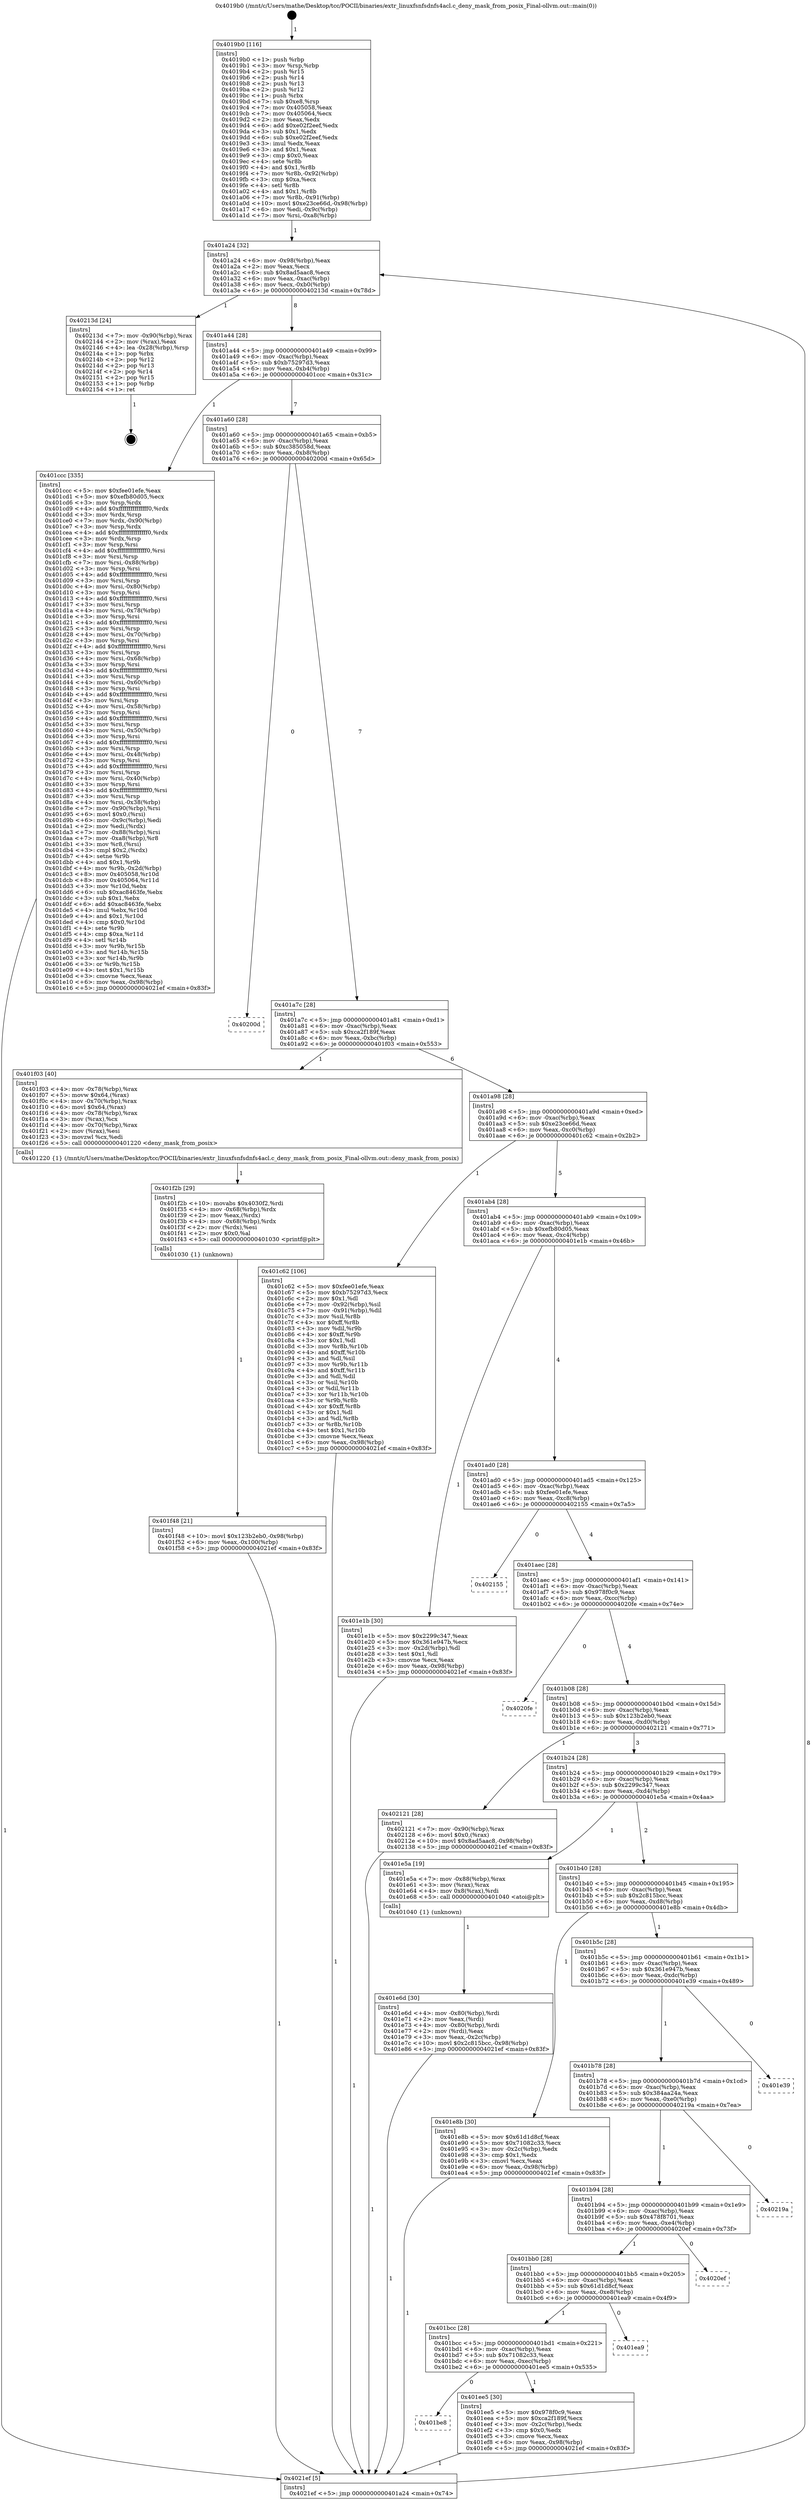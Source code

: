 digraph "0x4019b0" {
  label = "0x4019b0 (/mnt/c/Users/mathe/Desktop/tcc/POCII/binaries/extr_linuxfsnfsdnfs4acl.c_deny_mask_from_posix_Final-ollvm.out::main(0))"
  labelloc = "t"
  node[shape=record]

  Entry [label="",width=0.3,height=0.3,shape=circle,fillcolor=black,style=filled]
  "0x401a24" [label="{
     0x401a24 [32]\l
     | [instrs]\l
     &nbsp;&nbsp;0x401a24 \<+6\>: mov -0x98(%rbp),%eax\l
     &nbsp;&nbsp;0x401a2a \<+2\>: mov %eax,%ecx\l
     &nbsp;&nbsp;0x401a2c \<+6\>: sub $0x8ad5aac8,%ecx\l
     &nbsp;&nbsp;0x401a32 \<+6\>: mov %eax,-0xac(%rbp)\l
     &nbsp;&nbsp;0x401a38 \<+6\>: mov %ecx,-0xb0(%rbp)\l
     &nbsp;&nbsp;0x401a3e \<+6\>: je 000000000040213d \<main+0x78d\>\l
  }"]
  "0x40213d" [label="{
     0x40213d [24]\l
     | [instrs]\l
     &nbsp;&nbsp;0x40213d \<+7\>: mov -0x90(%rbp),%rax\l
     &nbsp;&nbsp;0x402144 \<+2\>: mov (%rax),%eax\l
     &nbsp;&nbsp;0x402146 \<+4\>: lea -0x28(%rbp),%rsp\l
     &nbsp;&nbsp;0x40214a \<+1\>: pop %rbx\l
     &nbsp;&nbsp;0x40214b \<+2\>: pop %r12\l
     &nbsp;&nbsp;0x40214d \<+2\>: pop %r13\l
     &nbsp;&nbsp;0x40214f \<+2\>: pop %r14\l
     &nbsp;&nbsp;0x402151 \<+2\>: pop %r15\l
     &nbsp;&nbsp;0x402153 \<+1\>: pop %rbp\l
     &nbsp;&nbsp;0x402154 \<+1\>: ret\l
  }"]
  "0x401a44" [label="{
     0x401a44 [28]\l
     | [instrs]\l
     &nbsp;&nbsp;0x401a44 \<+5\>: jmp 0000000000401a49 \<main+0x99\>\l
     &nbsp;&nbsp;0x401a49 \<+6\>: mov -0xac(%rbp),%eax\l
     &nbsp;&nbsp;0x401a4f \<+5\>: sub $0xb75297d3,%eax\l
     &nbsp;&nbsp;0x401a54 \<+6\>: mov %eax,-0xb4(%rbp)\l
     &nbsp;&nbsp;0x401a5a \<+6\>: je 0000000000401ccc \<main+0x31c\>\l
  }"]
  Exit [label="",width=0.3,height=0.3,shape=circle,fillcolor=black,style=filled,peripheries=2]
  "0x401ccc" [label="{
     0x401ccc [335]\l
     | [instrs]\l
     &nbsp;&nbsp;0x401ccc \<+5\>: mov $0xfee01efe,%eax\l
     &nbsp;&nbsp;0x401cd1 \<+5\>: mov $0xefb80d05,%ecx\l
     &nbsp;&nbsp;0x401cd6 \<+3\>: mov %rsp,%rdx\l
     &nbsp;&nbsp;0x401cd9 \<+4\>: add $0xfffffffffffffff0,%rdx\l
     &nbsp;&nbsp;0x401cdd \<+3\>: mov %rdx,%rsp\l
     &nbsp;&nbsp;0x401ce0 \<+7\>: mov %rdx,-0x90(%rbp)\l
     &nbsp;&nbsp;0x401ce7 \<+3\>: mov %rsp,%rdx\l
     &nbsp;&nbsp;0x401cea \<+4\>: add $0xfffffffffffffff0,%rdx\l
     &nbsp;&nbsp;0x401cee \<+3\>: mov %rdx,%rsp\l
     &nbsp;&nbsp;0x401cf1 \<+3\>: mov %rsp,%rsi\l
     &nbsp;&nbsp;0x401cf4 \<+4\>: add $0xfffffffffffffff0,%rsi\l
     &nbsp;&nbsp;0x401cf8 \<+3\>: mov %rsi,%rsp\l
     &nbsp;&nbsp;0x401cfb \<+7\>: mov %rsi,-0x88(%rbp)\l
     &nbsp;&nbsp;0x401d02 \<+3\>: mov %rsp,%rsi\l
     &nbsp;&nbsp;0x401d05 \<+4\>: add $0xfffffffffffffff0,%rsi\l
     &nbsp;&nbsp;0x401d09 \<+3\>: mov %rsi,%rsp\l
     &nbsp;&nbsp;0x401d0c \<+4\>: mov %rsi,-0x80(%rbp)\l
     &nbsp;&nbsp;0x401d10 \<+3\>: mov %rsp,%rsi\l
     &nbsp;&nbsp;0x401d13 \<+4\>: add $0xfffffffffffffff0,%rsi\l
     &nbsp;&nbsp;0x401d17 \<+3\>: mov %rsi,%rsp\l
     &nbsp;&nbsp;0x401d1a \<+4\>: mov %rsi,-0x78(%rbp)\l
     &nbsp;&nbsp;0x401d1e \<+3\>: mov %rsp,%rsi\l
     &nbsp;&nbsp;0x401d21 \<+4\>: add $0xfffffffffffffff0,%rsi\l
     &nbsp;&nbsp;0x401d25 \<+3\>: mov %rsi,%rsp\l
     &nbsp;&nbsp;0x401d28 \<+4\>: mov %rsi,-0x70(%rbp)\l
     &nbsp;&nbsp;0x401d2c \<+3\>: mov %rsp,%rsi\l
     &nbsp;&nbsp;0x401d2f \<+4\>: add $0xfffffffffffffff0,%rsi\l
     &nbsp;&nbsp;0x401d33 \<+3\>: mov %rsi,%rsp\l
     &nbsp;&nbsp;0x401d36 \<+4\>: mov %rsi,-0x68(%rbp)\l
     &nbsp;&nbsp;0x401d3a \<+3\>: mov %rsp,%rsi\l
     &nbsp;&nbsp;0x401d3d \<+4\>: add $0xfffffffffffffff0,%rsi\l
     &nbsp;&nbsp;0x401d41 \<+3\>: mov %rsi,%rsp\l
     &nbsp;&nbsp;0x401d44 \<+4\>: mov %rsi,-0x60(%rbp)\l
     &nbsp;&nbsp;0x401d48 \<+3\>: mov %rsp,%rsi\l
     &nbsp;&nbsp;0x401d4b \<+4\>: add $0xfffffffffffffff0,%rsi\l
     &nbsp;&nbsp;0x401d4f \<+3\>: mov %rsi,%rsp\l
     &nbsp;&nbsp;0x401d52 \<+4\>: mov %rsi,-0x58(%rbp)\l
     &nbsp;&nbsp;0x401d56 \<+3\>: mov %rsp,%rsi\l
     &nbsp;&nbsp;0x401d59 \<+4\>: add $0xfffffffffffffff0,%rsi\l
     &nbsp;&nbsp;0x401d5d \<+3\>: mov %rsi,%rsp\l
     &nbsp;&nbsp;0x401d60 \<+4\>: mov %rsi,-0x50(%rbp)\l
     &nbsp;&nbsp;0x401d64 \<+3\>: mov %rsp,%rsi\l
     &nbsp;&nbsp;0x401d67 \<+4\>: add $0xfffffffffffffff0,%rsi\l
     &nbsp;&nbsp;0x401d6b \<+3\>: mov %rsi,%rsp\l
     &nbsp;&nbsp;0x401d6e \<+4\>: mov %rsi,-0x48(%rbp)\l
     &nbsp;&nbsp;0x401d72 \<+3\>: mov %rsp,%rsi\l
     &nbsp;&nbsp;0x401d75 \<+4\>: add $0xfffffffffffffff0,%rsi\l
     &nbsp;&nbsp;0x401d79 \<+3\>: mov %rsi,%rsp\l
     &nbsp;&nbsp;0x401d7c \<+4\>: mov %rsi,-0x40(%rbp)\l
     &nbsp;&nbsp;0x401d80 \<+3\>: mov %rsp,%rsi\l
     &nbsp;&nbsp;0x401d83 \<+4\>: add $0xfffffffffffffff0,%rsi\l
     &nbsp;&nbsp;0x401d87 \<+3\>: mov %rsi,%rsp\l
     &nbsp;&nbsp;0x401d8a \<+4\>: mov %rsi,-0x38(%rbp)\l
     &nbsp;&nbsp;0x401d8e \<+7\>: mov -0x90(%rbp),%rsi\l
     &nbsp;&nbsp;0x401d95 \<+6\>: movl $0x0,(%rsi)\l
     &nbsp;&nbsp;0x401d9b \<+6\>: mov -0x9c(%rbp),%edi\l
     &nbsp;&nbsp;0x401da1 \<+2\>: mov %edi,(%rdx)\l
     &nbsp;&nbsp;0x401da3 \<+7\>: mov -0x88(%rbp),%rsi\l
     &nbsp;&nbsp;0x401daa \<+7\>: mov -0xa8(%rbp),%r8\l
     &nbsp;&nbsp;0x401db1 \<+3\>: mov %r8,(%rsi)\l
     &nbsp;&nbsp;0x401db4 \<+3\>: cmpl $0x2,(%rdx)\l
     &nbsp;&nbsp;0x401db7 \<+4\>: setne %r9b\l
     &nbsp;&nbsp;0x401dbb \<+4\>: and $0x1,%r9b\l
     &nbsp;&nbsp;0x401dbf \<+4\>: mov %r9b,-0x2d(%rbp)\l
     &nbsp;&nbsp;0x401dc3 \<+8\>: mov 0x405058,%r10d\l
     &nbsp;&nbsp;0x401dcb \<+8\>: mov 0x405064,%r11d\l
     &nbsp;&nbsp;0x401dd3 \<+3\>: mov %r10d,%ebx\l
     &nbsp;&nbsp;0x401dd6 \<+6\>: sub $0xac8463fe,%ebx\l
     &nbsp;&nbsp;0x401ddc \<+3\>: sub $0x1,%ebx\l
     &nbsp;&nbsp;0x401ddf \<+6\>: add $0xac8463fe,%ebx\l
     &nbsp;&nbsp;0x401de5 \<+4\>: imul %ebx,%r10d\l
     &nbsp;&nbsp;0x401de9 \<+4\>: and $0x1,%r10d\l
     &nbsp;&nbsp;0x401ded \<+4\>: cmp $0x0,%r10d\l
     &nbsp;&nbsp;0x401df1 \<+4\>: sete %r9b\l
     &nbsp;&nbsp;0x401df5 \<+4\>: cmp $0xa,%r11d\l
     &nbsp;&nbsp;0x401df9 \<+4\>: setl %r14b\l
     &nbsp;&nbsp;0x401dfd \<+3\>: mov %r9b,%r15b\l
     &nbsp;&nbsp;0x401e00 \<+3\>: and %r14b,%r15b\l
     &nbsp;&nbsp;0x401e03 \<+3\>: xor %r14b,%r9b\l
     &nbsp;&nbsp;0x401e06 \<+3\>: or %r9b,%r15b\l
     &nbsp;&nbsp;0x401e09 \<+4\>: test $0x1,%r15b\l
     &nbsp;&nbsp;0x401e0d \<+3\>: cmovne %ecx,%eax\l
     &nbsp;&nbsp;0x401e10 \<+6\>: mov %eax,-0x98(%rbp)\l
     &nbsp;&nbsp;0x401e16 \<+5\>: jmp 00000000004021ef \<main+0x83f\>\l
  }"]
  "0x401a60" [label="{
     0x401a60 [28]\l
     | [instrs]\l
     &nbsp;&nbsp;0x401a60 \<+5\>: jmp 0000000000401a65 \<main+0xb5\>\l
     &nbsp;&nbsp;0x401a65 \<+6\>: mov -0xac(%rbp),%eax\l
     &nbsp;&nbsp;0x401a6b \<+5\>: sub $0xc385058d,%eax\l
     &nbsp;&nbsp;0x401a70 \<+6\>: mov %eax,-0xb8(%rbp)\l
     &nbsp;&nbsp;0x401a76 \<+6\>: je 000000000040200d \<main+0x65d\>\l
  }"]
  "0x401f48" [label="{
     0x401f48 [21]\l
     | [instrs]\l
     &nbsp;&nbsp;0x401f48 \<+10\>: movl $0x123b2eb0,-0x98(%rbp)\l
     &nbsp;&nbsp;0x401f52 \<+6\>: mov %eax,-0x100(%rbp)\l
     &nbsp;&nbsp;0x401f58 \<+5\>: jmp 00000000004021ef \<main+0x83f\>\l
  }"]
  "0x40200d" [label="{
     0x40200d\l
  }", style=dashed]
  "0x401a7c" [label="{
     0x401a7c [28]\l
     | [instrs]\l
     &nbsp;&nbsp;0x401a7c \<+5\>: jmp 0000000000401a81 \<main+0xd1\>\l
     &nbsp;&nbsp;0x401a81 \<+6\>: mov -0xac(%rbp),%eax\l
     &nbsp;&nbsp;0x401a87 \<+5\>: sub $0xca2f189f,%eax\l
     &nbsp;&nbsp;0x401a8c \<+6\>: mov %eax,-0xbc(%rbp)\l
     &nbsp;&nbsp;0x401a92 \<+6\>: je 0000000000401f03 \<main+0x553\>\l
  }"]
  "0x401f2b" [label="{
     0x401f2b [29]\l
     | [instrs]\l
     &nbsp;&nbsp;0x401f2b \<+10\>: movabs $0x4030f2,%rdi\l
     &nbsp;&nbsp;0x401f35 \<+4\>: mov -0x68(%rbp),%rdx\l
     &nbsp;&nbsp;0x401f39 \<+2\>: mov %eax,(%rdx)\l
     &nbsp;&nbsp;0x401f3b \<+4\>: mov -0x68(%rbp),%rdx\l
     &nbsp;&nbsp;0x401f3f \<+2\>: mov (%rdx),%esi\l
     &nbsp;&nbsp;0x401f41 \<+2\>: mov $0x0,%al\l
     &nbsp;&nbsp;0x401f43 \<+5\>: call 0000000000401030 \<printf@plt\>\l
     | [calls]\l
     &nbsp;&nbsp;0x401030 \{1\} (unknown)\l
  }"]
  "0x401f03" [label="{
     0x401f03 [40]\l
     | [instrs]\l
     &nbsp;&nbsp;0x401f03 \<+4\>: mov -0x78(%rbp),%rax\l
     &nbsp;&nbsp;0x401f07 \<+5\>: movw $0x64,(%rax)\l
     &nbsp;&nbsp;0x401f0c \<+4\>: mov -0x70(%rbp),%rax\l
     &nbsp;&nbsp;0x401f10 \<+6\>: movl $0x64,(%rax)\l
     &nbsp;&nbsp;0x401f16 \<+4\>: mov -0x78(%rbp),%rax\l
     &nbsp;&nbsp;0x401f1a \<+3\>: mov (%rax),%cx\l
     &nbsp;&nbsp;0x401f1d \<+4\>: mov -0x70(%rbp),%rax\l
     &nbsp;&nbsp;0x401f21 \<+2\>: mov (%rax),%esi\l
     &nbsp;&nbsp;0x401f23 \<+3\>: movzwl %cx,%edi\l
     &nbsp;&nbsp;0x401f26 \<+5\>: call 0000000000401220 \<deny_mask_from_posix\>\l
     | [calls]\l
     &nbsp;&nbsp;0x401220 \{1\} (/mnt/c/Users/mathe/Desktop/tcc/POCII/binaries/extr_linuxfsnfsdnfs4acl.c_deny_mask_from_posix_Final-ollvm.out::deny_mask_from_posix)\l
  }"]
  "0x401a98" [label="{
     0x401a98 [28]\l
     | [instrs]\l
     &nbsp;&nbsp;0x401a98 \<+5\>: jmp 0000000000401a9d \<main+0xed\>\l
     &nbsp;&nbsp;0x401a9d \<+6\>: mov -0xac(%rbp),%eax\l
     &nbsp;&nbsp;0x401aa3 \<+5\>: sub $0xe23ce66d,%eax\l
     &nbsp;&nbsp;0x401aa8 \<+6\>: mov %eax,-0xc0(%rbp)\l
     &nbsp;&nbsp;0x401aae \<+6\>: je 0000000000401c62 \<main+0x2b2\>\l
  }"]
  "0x401be8" [label="{
     0x401be8\l
  }", style=dashed]
  "0x401c62" [label="{
     0x401c62 [106]\l
     | [instrs]\l
     &nbsp;&nbsp;0x401c62 \<+5\>: mov $0xfee01efe,%eax\l
     &nbsp;&nbsp;0x401c67 \<+5\>: mov $0xb75297d3,%ecx\l
     &nbsp;&nbsp;0x401c6c \<+2\>: mov $0x1,%dl\l
     &nbsp;&nbsp;0x401c6e \<+7\>: mov -0x92(%rbp),%sil\l
     &nbsp;&nbsp;0x401c75 \<+7\>: mov -0x91(%rbp),%dil\l
     &nbsp;&nbsp;0x401c7c \<+3\>: mov %sil,%r8b\l
     &nbsp;&nbsp;0x401c7f \<+4\>: xor $0xff,%r8b\l
     &nbsp;&nbsp;0x401c83 \<+3\>: mov %dil,%r9b\l
     &nbsp;&nbsp;0x401c86 \<+4\>: xor $0xff,%r9b\l
     &nbsp;&nbsp;0x401c8a \<+3\>: xor $0x1,%dl\l
     &nbsp;&nbsp;0x401c8d \<+3\>: mov %r8b,%r10b\l
     &nbsp;&nbsp;0x401c90 \<+4\>: and $0xff,%r10b\l
     &nbsp;&nbsp;0x401c94 \<+3\>: and %dl,%sil\l
     &nbsp;&nbsp;0x401c97 \<+3\>: mov %r9b,%r11b\l
     &nbsp;&nbsp;0x401c9a \<+4\>: and $0xff,%r11b\l
     &nbsp;&nbsp;0x401c9e \<+3\>: and %dl,%dil\l
     &nbsp;&nbsp;0x401ca1 \<+3\>: or %sil,%r10b\l
     &nbsp;&nbsp;0x401ca4 \<+3\>: or %dil,%r11b\l
     &nbsp;&nbsp;0x401ca7 \<+3\>: xor %r11b,%r10b\l
     &nbsp;&nbsp;0x401caa \<+3\>: or %r9b,%r8b\l
     &nbsp;&nbsp;0x401cad \<+4\>: xor $0xff,%r8b\l
     &nbsp;&nbsp;0x401cb1 \<+3\>: or $0x1,%dl\l
     &nbsp;&nbsp;0x401cb4 \<+3\>: and %dl,%r8b\l
     &nbsp;&nbsp;0x401cb7 \<+3\>: or %r8b,%r10b\l
     &nbsp;&nbsp;0x401cba \<+4\>: test $0x1,%r10b\l
     &nbsp;&nbsp;0x401cbe \<+3\>: cmovne %ecx,%eax\l
     &nbsp;&nbsp;0x401cc1 \<+6\>: mov %eax,-0x98(%rbp)\l
     &nbsp;&nbsp;0x401cc7 \<+5\>: jmp 00000000004021ef \<main+0x83f\>\l
  }"]
  "0x401ab4" [label="{
     0x401ab4 [28]\l
     | [instrs]\l
     &nbsp;&nbsp;0x401ab4 \<+5\>: jmp 0000000000401ab9 \<main+0x109\>\l
     &nbsp;&nbsp;0x401ab9 \<+6\>: mov -0xac(%rbp),%eax\l
     &nbsp;&nbsp;0x401abf \<+5\>: sub $0xefb80d05,%eax\l
     &nbsp;&nbsp;0x401ac4 \<+6\>: mov %eax,-0xc4(%rbp)\l
     &nbsp;&nbsp;0x401aca \<+6\>: je 0000000000401e1b \<main+0x46b\>\l
  }"]
  "0x4021ef" [label="{
     0x4021ef [5]\l
     | [instrs]\l
     &nbsp;&nbsp;0x4021ef \<+5\>: jmp 0000000000401a24 \<main+0x74\>\l
  }"]
  "0x4019b0" [label="{
     0x4019b0 [116]\l
     | [instrs]\l
     &nbsp;&nbsp;0x4019b0 \<+1\>: push %rbp\l
     &nbsp;&nbsp;0x4019b1 \<+3\>: mov %rsp,%rbp\l
     &nbsp;&nbsp;0x4019b4 \<+2\>: push %r15\l
     &nbsp;&nbsp;0x4019b6 \<+2\>: push %r14\l
     &nbsp;&nbsp;0x4019b8 \<+2\>: push %r13\l
     &nbsp;&nbsp;0x4019ba \<+2\>: push %r12\l
     &nbsp;&nbsp;0x4019bc \<+1\>: push %rbx\l
     &nbsp;&nbsp;0x4019bd \<+7\>: sub $0xe8,%rsp\l
     &nbsp;&nbsp;0x4019c4 \<+7\>: mov 0x405058,%eax\l
     &nbsp;&nbsp;0x4019cb \<+7\>: mov 0x405064,%ecx\l
     &nbsp;&nbsp;0x4019d2 \<+2\>: mov %eax,%edx\l
     &nbsp;&nbsp;0x4019d4 \<+6\>: add $0xe02f2eef,%edx\l
     &nbsp;&nbsp;0x4019da \<+3\>: sub $0x1,%edx\l
     &nbsp;&nbsp;0x4019dd \<+6\>: sub $0xe02f2eef,%edx\l
     &nbsp;&nbsp;0x4019e3 \<+3\>: imul %edx,%eax\l
     &nbsp;&nbsp;0x4019e6 \<+3\>: and $0x1,%eax\l
     &nbsp;&nbsp;0x4019e9 \<+3\>: cmp $0x0,%eax\l
     &nbsp;&nbsp;0x4019ec \<+4\>: sete %r8b\l
     &nbsp;&nbsp;0x4019f0 \<+4\>: and $0x1,%r8b\l
     &nbsp;&nbsp;0x4019f4 \<+7\>: mov %r8b,-0x92(%rbp)\l
     &nbsp;&nbsp;0x4019fb \<+3\>: cmp $0xa,%ecx\l
     &nbsp;&nbsp;0x4019fe \<+4\>: setl %r8b\l
     &nbsp;&nbsp;0x401a02 \<+4\>: and $0x1,%r8b\l
     &nbsp;&nbsp;0x401a06 \<+7\>: mov %r8b,-0x91(%rbp)\l
     &nbsp;&nbsp;0x401a0d \<+10\>: movl $0xe23ce66d,-0x98(%rbp)\l
     &nbsp;&nbsp;0x401a17 \<+6\>: mov %edi,-0x9c(%rbp)\l
     &nbsp;&nbsp;0x401a1d \<+7\>: mov %rsi,-0xa8(%rbp)\l
  }"]
  "0x401ee5" [label="{
     0x401ee5 [30]\l
     | [instrs]\l
     &nbsp;&nbsp;0x401ee5 \<+5\>: mov $0x978f0c9,%eax\l
     &nbsp;&nbsp;0x401eea \<+5\>: mov $0xca2f189f,%ecx\l
     &nbsp;&nbsp;0x401eef \<+3\>: mov -0x2c(%rbp),%edx\l
     &nbsp;&nbsp;0x401ef2 \<+3\>: cmp $0x0,%edx\l
     &nbsp;&nbsp;0x401ef5 \<+3\>: cmove %ecx,%eax\l
     &nbsp;&nbsp;0x401ef8 \<+6\>: mov %eax,-0x98(%rbp)\l
     &nbsp;&nbsp;0x401efe \<+5\>: jmp 00000000004021ef \<main+0x83f\>\l
  }"]
  "0x401bcc" [label="{
     0x401bcc [28]\l
     | [instrs]\l
     &nbsp;&nbsp;0x401bcc \<+5\>: jmp 0000000000401bd1 \<main+0x221\>\l
     &nbsp;&nbsp;0x401bd1 \<+6\>: mov -0xac(%rbp),%eax\l
     &nbsp;&nbsp;0x401bd7 \<+5\>: sub $0x71082c33,%eax\l
     &nbsp;&nbsp;0x401bdc \<+6\>: mov %eax,-0xec(%rbp)\l
     &nbsp;&nbsp;0x401be2 \<+6\>: je 0000000000401ee5 \<main+0x535\>\l
  }"]
  "0x401e1b" [label="{
     0x401e1b [30]\l
     | [instrs]\l
     &nbsp;&nbsp;0x401e1b \<+5\>: mov $0x2299c347,%eax\l
     &nbsp;&nbsp;0x401e20 \<+5\>: mov $0x361e947b,%ecx\l
     &nbsp;&nbsp;0x401e25 \<+3\>: mov -0x2d(%rbp),%dl\l
     &nbsp;&nbsp;0x401e28 \<+3\>: test $0x1,%dl\l
     &nbsp;&nbsp;0x401e2b \<+3\>: cmovne %ecx,%eax\l
     &nbsp;&nbsp;0x401e2e \<+6\>: mov %eax,-0x98(%rbp)\l
     &nbsp;&nbsp;0x401e34 \<+5\>: jmp 00000000004021ef \<main+0x83f\>\l
  }"]
  "0x401ad0" [label="{
     0x401ad0 [28]\l
     | [instrs]\l
     &nbsp;&nbsp;0x401ad0 \<+5\>: jmp 0000000000401ad5 \<main+0x125\>\l
     &nbsp;&nbsp;0x401ad5 \<+6\>: mov -0xac(%rbp),%eax\l
     &nbsp;&nbsp;0x401adb \<+5\>: sub $0xfee01efe,%eax\l
     &nbsp;&nbsp;0x401ae0 \<+6\>: mov %eax,-0xc8(%rbp)\l
     &nbsp;&nbsp;0x401ae6 \<+6\>: je 0000000000402155 \<main+0x7a5\>\l
  }"]
  "0x401ea9" [label="{
     0x401ea9\l
  }", style=dashed]
  "0x402155" [label="{
     0x402155\l
  }", style=dashed]
  "0x401aec" [label="{
     0x401aec [28]\l
     | [instrs]\l
     &nbsp;&nbsp;0x401aec \<+5\>: jmp 0000000000401af1 \<main+0x141\>\l
     &nbsp;&nbsp;0x401af1 \<+6\>: mov -0xac(%rbp),%eax\l
     &nbsp;&nbsp;0x401af7 \<+5\>: sub $0x978f0c9,%eax\l
     &nbsp;&nbsp;0x401afc \<+6\>: mov %eax,-0xcc(%rbp)\l
     &nbsp;&nbsp;0x401b02 \<+6\>: je 00000000004020fe \<main+0x74e\>\l
  }"]
  "0x401bb0" [label="{
     0x401bb0 [28]\l
     | [instrs]\l
     &nbsp;&nbsp;0x401bb0 \<+5\>: jmp 0000000000401bb5 \<main+0x205\>\l
     &nbsp;&nbsp;0x401bb5 \<+6\>: mov -0xac(%rbp),%eax\l
     &nbsp;&nbsp;0x401bbb \<+5\>: sub $0x61d1d8cf,%eax\l
     &nbsp;&nbsp;0x401bc0 \<+6\>: mov %eax,-0xe8(%rbp)\l
     &nbsp;&nbsp;0x401bc6 \<+6\>: je 0000000000401ea9 \<main+0x4f9\>\l
  }"]
  "0x4020fe" [label="{
     0x4020fe\l
  }", style=dashed]
  "0x401b08" [label="{
     0x401b08 [28]\l
     | [instrs]\l
     &nbsp;&nbsp;0x401b08 \<+5\>: jmp 0000000000401b0d \<main+0x15d\>\l
     &nbsp;&nbsp;0x401b0d \<+6\>: mov -0xac(%rbp),%eax\l
     &nbsp;&nbsp;0x401b13 \<+5\>: sub $0x123b2eb0,%eax\l
     &nbsp;&nbsp;0x401b18 \<+6\>: mov %eax,-0xd0(%rbp)\l
     &nbsp;&nbsp;0x401b1e \<+6\>: je 0000000000402121 \<main+0x771\>\l
  }"]
  "0x4020ef" [label="{
     0x4020ef\l
  }", style=dashed]
  "0x402121" [label="{
     0x402121 [28]\l
     | [instrs]\l
     &nbsp;&nbsp;0x402121 \<+7\>: mov -0x90(%rbp),%rax\l
     &nbsp;&nbsp;0x402128 \<+6\>: movl $0x0,(%rax)\l
     &nbsp;&nbsp;0x40212e \<+10\>: movl $0x8ad5aac8,-0x98(%rbp)\l
     &nbsp;&nbsp;0x402138 \<+5\>: jmp 00000000004021ef \<main+0x83f\>\l
  }"]
  "0x401b24" [label="{
     0x401b24 [28]\l
     | [instrs]\l
     &nbsp;&nbsp;0x401b24 \<+5\>: jmp 0000000000401b29 \<main+0x179\>\l
     &nbsp;&nbsp;0x401b29 \<+6\>: mov -0xac(%rbp),%eax\l
     &nbsp;&nbsp;0x401b2f \<+5\>: sub $0x2299c347,%eax\l
     &nbsp;&nbsp;0x401b34 \<+6\>: mov %eax,-0xd4(%rbp)\l
     &nbsp;&nbsp;0x401b3a \<+6\>: je 0000000000401e5a \<main+0x4aa\>\l
  }"]
  "0x401b94" [label="{
     0x401b94 [28]\l
     | [instrs]\l
     &nbsp;&nbsp;0x401b94 \<+5\>: jmp 0000000000401b99 \<main+0x1e9\>\l
     &nbsp;&nbsp;0x401b99 \<+6\>: mov -0xac(%rbp),%eax\l
     &nbsp;&nbsp;0x401b9f \<+5\>: sub $0x478f8701,%eax\l
     &nbsp;&nbsp;0x401ba4 \<+6\>: mov %eax,-0xe4(%rbp)\l
     &nbsp;&nbsp;0x401baa \<+6\>: je 00000000004020ef \<main+0x73f\>\l
  }"]
  "0x401e5a" [label="{
     0x401e5a [19]\l
     | [instrs]\l
     &nbsp;&nbsp;0x401e5a \<+7\>: mov -0x88(%rbp),%rax\l
     &nbsp;&nbsp;0x401e61 \<+3\>: mov (%rax),%rax\l
     &nbsp;&nbsp;0x401e64 \<+4\>: mov 0x8(%rax),%rdi\l
     &nbsp;&nbsp;0x401e68 \<+5\>: call 0000000000401040 \<atoi@plt\>\l
     | [calls]\l
     &nbsp;&nbsp;0x401040 \{1\} (unknown)\l
  }"]
  "0x401b40" [label="{
     0x401b40 [28]\l
     | [instrs]\l
     &nbsp;&nbsp;0x401b40 \<+5\>: jmp 0000000000401b45 \<main+0x195\>\l
     &nbsp;&nbsp;0x401b45 \<+6\>: mov -0xac(%rbp),%eax\l
     &nbsp;&nbsp;0x401b4b \<+5\>: sub $0x2c815bcc,%eax\l
     &nbsp;&nbsp;0x401b50 \<+6\>: mov %eax,-0xd8(%rbp)\l
     &nbsp;&nbsp;0x401b56 \<+6\>: je 0000000000401e8b \<main+0x4db\>\l
  }"]
  "0x401e6d" [label="{
     0x401e6d [30]\l
     | [instrs]\l
     &nbsp;&nbsp;0x401e6d \<+4\>: mov -0x80(%rbp),%rdi\l
     &nbsp;&nbsp;0x401e71 \<+2\>: mov %eax,(%rdi)\l
     &nbsp;&nbsp;0x401e73 \<+4\>: mov -0x80(%rbp),%rdi\l
     &nbsp;&nbsp;0x401e77 \<+2\>: mov (%rdi),%eax\l
     &nbsp;&nbsp;0x401e79 \<+3\>: mov %eax,-0x2c(%rbp)\l
     &nbsp;&nbsp;0x401e7c \<+10\>: movl $0x2c815bcc,-0x98(%rbp)\l
     &nbsp;&nbsp;0x401e86 \<+5\>: jmp 00000000004021ef \<main+0x83f\>\l
  }"]
  "0x40219a" [label="{
     0x40219a\l
  }", style=dashed]
  "0x401e8b" [label="{
     0x401e8b [30]\l
     | [instrs]\l
     &nbsp;&nbsp;0x401e8b \<+5\>: mov $0x61d1d8cf,%eax\l
     &nbsp;&nbsp;0x401e90 \<+5\>: mov $0x71082c33,%ecx\l
     &nbsp;&nbsp;0x401e95 \<+3\>: mov -0x2c(%rbp),%edx\l
     &nbsp;&nbsp;0x401e98 \<+3\>: cmp $0x1,%edx\l
     &nbsp;&nbsp;0x401e9b \<+3\>: cmovl %ecx,%eax\l
     &nbsp;&nbsp;0x401e9e \<+6\>: mov %eax,-0x98(%rbp)\l
     &nbsp;&nbsp;0x401ea4 \<+5\>: jmp 00000000004021ef \<main+0x83f\>\l
  }"]
  "0x401b5c" [label="{
     0x401b5c [28]\l
     | [instrs]\l
     &nbsp;&nbsp;0x401b5c \<+5\>: jmp 0000000000401b61 \<main+0x1b1\>\l
     &nbsp;&nbsp;0x401b61 \<+6\>: mov -0xac(%rbp),%eax\l
     &nbsp;&nbsp;0x401b67 \<+5\>: sub $0x361e947b,%eax\l
     &nbsp;&nbsp;0x401b6c \<+6\>: mov %eax,-0xdc(%rbp)\l
     &nbsp;&nbsp;0x401b72 \<+6\>: je 0000000000401e39 \<main+0x489\>\l
  }"]
  "0x401b78" [label="{
     0x401b78 [28]\l
     | [instrs]\l
     &nbsp;&nbsp;0x401b78 \<+5\>: jmp 0000000000401b7d \<main+0x1cd\>\l
     &nbsp;&nbsp;0x401b7d \<+6\>: mov -0xac(%rbp),%eax\l
     &nbsp;&nbsp;0x401b83 \<+5\>: sub $0x384aa24a,%eax\l
     &nbsp;&nbsp;0x401b88 \<+6\>: mov %eax,-0xe0(%rbp)\l
     &nbsp;&nbsp;0x401b8e \<+6\>: je 000000000040219a \<main+0x7ea\>\l
  }"]
  "0x401e39" [label="{
     0x401e39\l
  }", style=dashed]
  Entry -> "0x4019b0" [label=" 1"]
  "0x401a24" -> "0x40213d" [label=" 1"]
  "0x401a24" -> "0x401a44" [label=" 8"]
  "0x40213d" -> Exit [label=" 1"]
  "0x401a44" -> "0x401ccc" [label=" 1"]
  "0x401a44" -> "0x401a60" [label=" 7"]
  "0x402121" -> "0x4021ef" [label=" 1"]
  "0x401a60" -> "0x40200d" [label=" 0"]
  "0x401a60" -> "0x401a7c" [label=" 7"]
  "0x401f48" -> "0x4021ef" [label=" 1"]
  "0x401a7c" -> "0x401f03" [label=" 1"]
  "0x401a7c" -> "0x401a98" [label=" 6"]
  "0x401f2b" -> "0x401f48" [label=" 1"]
  "0x401a98" -> "0x401c62" [label=" 1"]
  "0x401a98" -> "0x401ab4" [label=" 5"]
  "0x401c62" -> "0x4021ef" [label=" 1"]
  "0x4019b0" -> "0x401a24" [label=" 1"]
  "0x4021ef" -> "0x401a24" [label=" 8"]
  "0x401f03" -> "0x401f2b" [label=" 1"]
  "0x401ccc" -> "0x4021ef" [label=" 1"]
  "0x401ee5" -> "0x4021ef" [label=" 1"]
  "0x401ab4" -> "0x401e1b" [label=" 1"]
  "0x401ab4" -> "0x401ad0" [label=" 4"]
  "0x401e1b" -> "0x4021ef" [label=" 1"]
  "0x401bcc" -> "0x401ee5" [label=" 1"]
  "0x401ad0" -> "0x402155" [label=" 0"]
  "0x401ad0" -> "0x401aec" [label=" 4"]
  "0x401bcc" -> "0x401be8" [label=" 0"]
  "0x401aec" -> "0x4020fe" [label=" 0"]
  "0x401aec" -> "0x401b08" [label=" 4"]
  "0x401bb0" -> "0x401ea9" [label=" 0"]
  "0x401b08" -> "0x402121" [label=" 1"]
  "0x401b08" -> "0x401b24" [label=" 3"]
  "0x401bb0" -> "0x401bcc" [label=" 1"]
  "0x401b24" -> "0x401e5a" [label=" 1"]
  "0x401b24" -> "0x401b40" [label=" 2"]
  "0x401e5a" -> "0x401e6d" [label=" 1"]
  "0x401e6d" -> "0x4021ef" [label=" 1"]
  "0x401b94" -> "0x4020ef" [label=" 0"]
  "0x401b40" -> "0x401e8b" [label=" 1"]
  "0x401b40" -> "0x401b5c" [label=" 1"]
  "0x401e8b" -> "0x4021ef" [label=" 1"]
  "0x401b94" -> "0x401bb0" [label=" 1"]
  "0x401b5c" -> "0x401e39" [label=" 0"]
  "0x401b5c" -> "0x401b78" [label=" 1"]
  "0x401b78" -> "0x401b94" [label=" 1"]
  "0x401b78" -> "0x40219a" [label=" 0"]
}
